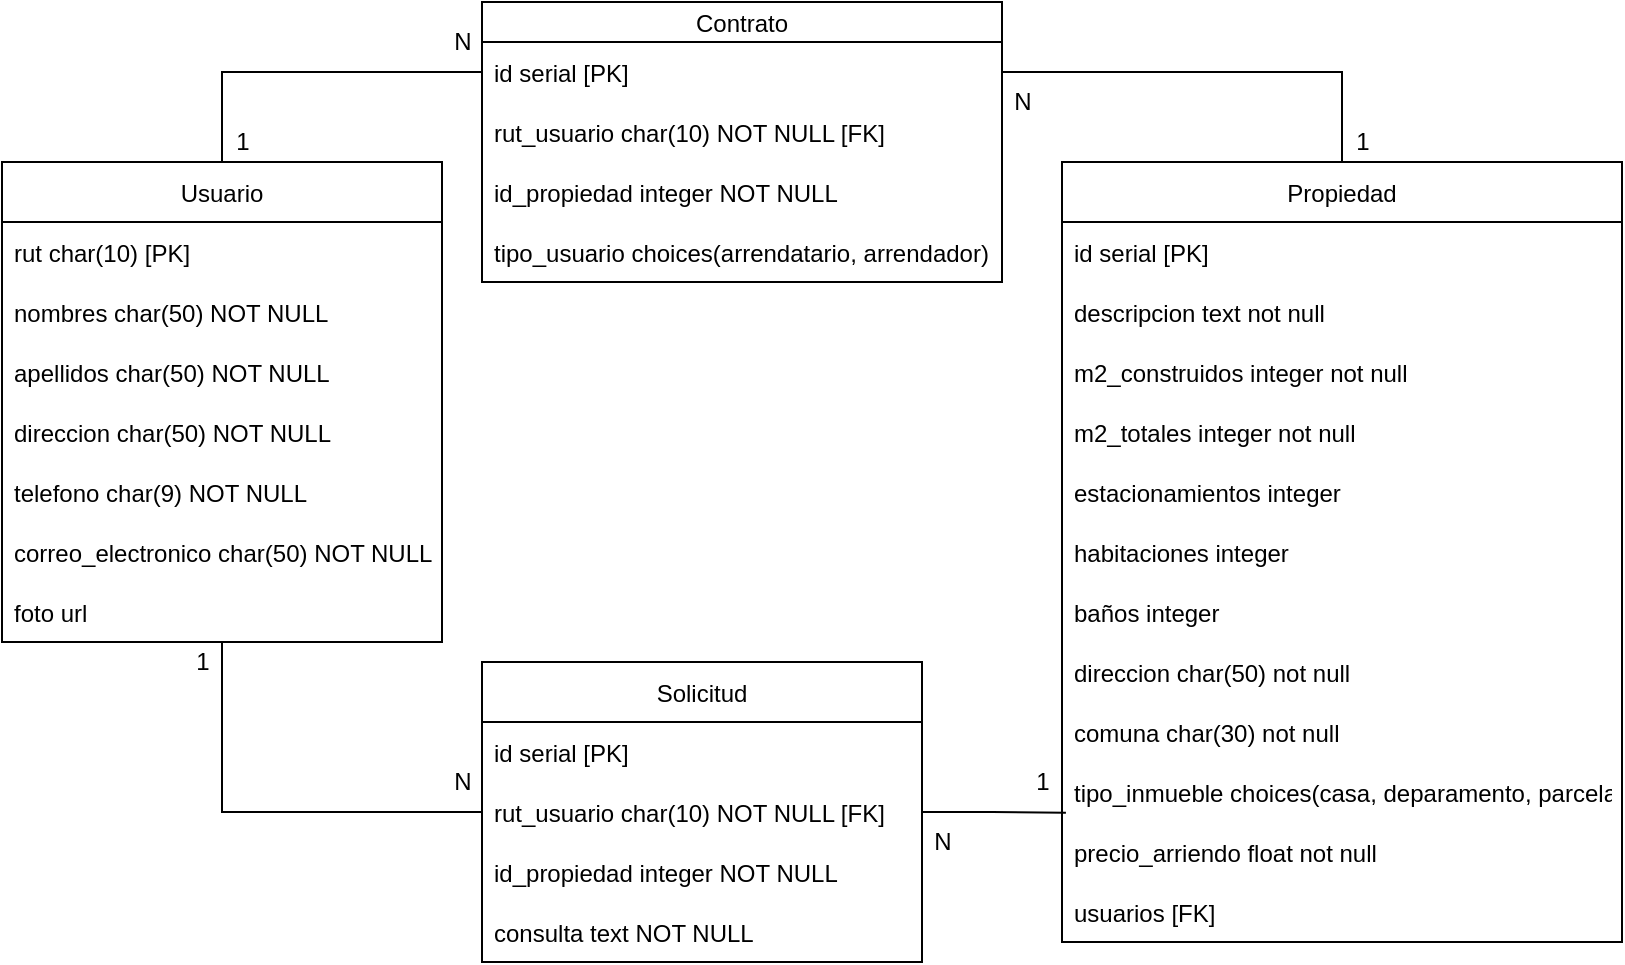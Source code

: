 <mxfile version="17.3.0" type="device"><diagram id="GYBQSM9PVziKJctwjofI" name="Page-1"><mxGraphModel dx="978" dy="517" grid="1" gridSize="10" guides="1" tooltips="1" connect="1" arrows="1" fold="1" page="1" pageScale="1" pageWidth="827" pageHeight="1169" math="0" shadow="0"><root><mxCell id="0"/><mxCell id="1" parent="0"/><mxCell id="w2LGsopAnWLRp3sKp4V--50" style="edgeStyle=orthogonalEdgeStyle;rounded=0;orthogonalLoop=1;jettySize=auto;html=1;entryX=0;entryY=0.5;entryDx=0;entryDy=0;endArrow=none;endFill=0;" edge="1" parent="1" source="w2LGsopAnWLRp3sKp4V--1" target="w2LGsopAnWLRp3sKp4V--29"><mxGeometry relative="1" as="geometry"/></mxCell><mxCell id="w2LGsopAnWLRp3sKp4V--51" style="edgeStyle=orthogonalEdgeStyle;rounded=0;orthogonalLoop=1;jettySize=auto;html=1;entryX=0;entryY=0.5;entryDx=0;entryDy=0;endArrow=none;endFill=0;" edge="1" parent="1" source="w2LGsopAnWLRp3sKp4V--1" target="w2LGsopAnWLRp3sKp4V--45"><mxGeometry relative="1" as="geometry"/></mxCell><mxCell id="w2LGsopAnWLRp3sKp4V--1" value="Usuario" style="swimlane;fontStyle=0;childLayout=stackLayout;horizontal=1;startSize=30;horizontalStack=0;resizeParent=1;resizeParentMax=0;resizeLast=0;collapsible=1;marginBottom=0;" vertex="1" parent="1"><mxGeometry x="10" y="210" width="220" height="240" as="geometry"/></mxCell><mxCell id="w2LGsopAnWLRp3sKp4V--2" value="rut char(10) [PK]" style="text;strokeColor=none;fillColor=none;align=left;verticalAlign=middle;spacingLeft=4;spacingRight=4;overflow=hidden;points=[[0,0.5],[1,0.5]];portConstraint=eastwest;rotatable=0;" vertex="1" parent="w2LGsopAnWLRp3sKp4V--1"><mxGeometry y="30" width="220" height="30" as="geometry"/></mxCell><mxCell id="w2LGsopAnWLRp3sKp4V--3" value="nombres char(50) NOT NULL" style="text;strokeColor=none;fillColor=none;align=left;verticalAlign=middle;spacingLeft=4;spacingRight=4;overflow=hidden;points=[[0,0.5],[1,0.5]];portConstraint=eastwest;rotatable=0;" vertex="1" parent="w2LGsopAnWLRp3sKp4V--1"><mxGeometry y="60" width="220" height="30" as="geometry"/></mxCell><mxCell id="w2LGsopAnWLRp3sKp4V--4" value="apellidos char(50) NOT NULL" style="text;strokeColor=none;fillColor=none;align=left;verticalAlign=middle;spacingLeft=4;spacingRight=4;overflow=hidden;points=[[0,0.5],[1,0.5]];portConstraint=eastwest;rotatable=0;" vertex="1" parent="w2LGsopAnWLRp3sKp4V--1"><mxGeometry y="90" width="220" height="30" as="geometry"/></mxCell><mxCell id="w2LGsopAnWLRp3sKp4V--10" value="direccion char(50) NOT NULL" style="text;strokeColor=none;fillColor=none;align=left;verticalAlign=middle;spacingLeft=4;spacingRight=4;overflow=hidden;points=[[0,0.5],[1,0.5]];portConstraint=eastwest;rotatable=0;" vertex="1" parent="w2LGsopAnWLRp3sKp4V--1"><mxGeometry y="120" width="220" height="30" as="geometry"/></mxCell><mxCell id="w2LGsopAnWLRp3sKp4V--9" value=" telefono char(9) NOT NULL" style="text;strokeColor=none;fillColor=none;align=left;verticalAlign=middle;spacingLeft=4;spacingRight=4;overflow=hidden;points=[[0,0.5],[1,0.5]];portConstraint=eastwest;rotatable=0;" vertex="1" parent="w2LGsopAnWLRp3sKp4V--1"><mxGeometry y="150" width="220" height="30" as="geometry"/></mxCell><mxCell id="w2LGsopAnWLRp3sKp4V--8" value="correo_electronico  char(50) NOT NULL" style="text;strokeColor=none;fillColor=none;align=left;verticalAlign=middle;spacingLeft=4;spacingRight=4;overflow=hidden;points=[[0,0.5],[1,0.5]];portConstraint=eastwest;rotatable=0;" vertex="1" parent="w2LGsopAnWLRp3sKp4V--1"><mxGeometry y="180" width="220" height="30" as="geometry"/></mxCell><mxCell id="w2LGsopAnWLRp3sKp4V--27" value="foto url" style="text;strokeColor=none;fillColor=none;align=left;verticalAlign=middle;spacingLeft=4;spacingRight=4;overflow=hidden;points=[[0,0.5],[1,0.5]];portConstraint=eastwest;rotatable=0;" vertex="1" parent="w2LGsopAnWLRp3sKp4V--1"><mxGeometry y="210" width="220" height="30" as="geometry"/></mxCell><mxCell id="w2LGsopAnWLRp3sKp4V--52" style="edgeStyle=orthogonalEdgeStyle;rounded=0;orthogonalLoop=1;jettySize=auto;html=1;entryX=1;entryY=0.5;entryDx=0;entryDy=0;endArrow=none;endFill=0;" edge="1" parent="1" source="w2LGsopAnWLRp3sKp4V--11" target="w2LGsopAnWLRp3sKp4V--45"><mxGeometry relative="1" as="geometry"/></mxCell><mxCell id="w2LGsopAnWLRp3sKp4V--11" value="Propiedad" style="swimlane;fontStyle=0;childLayout=stackLayout;horizontal=1;startSize=30;horizontalStack=0;resizeParent=1;resizeParentMax=0;resizeLast=0;collapsible=1;marginBottom=0;" vertex="1" parent="1"><mxGeometry x="540" y="210" width="280" height="390" as="geometry"/></mxCell><mxCell id="w2LGsopAnWLRp3sKp4V--12" value="id serial [PK]" style="text;strokeColor=none;fillColor=none;align=left;verticalAlign=middle;spacingLeft=4;spacingRight=4;overflow=hidden;points=[[0,0.5],[1,0.5]];portConstraint=eastwest;rotatable=0;" vertex="1" parent="w2LGsopAnWLRp3sKp4V--11"><mxGeometry y="30" width="280" height="30" as="geometry"/></mxCell><mxCell id="w2LGsopAnWLRp3sKp4V--13" value="descripcion text not null" style="text;strokeColor=none;fillColor=none;align=left;verticalAlign=middle;spacingLeft=4;spacingRight=4;overflow=hidden;points=[[0,0.5],[1,0.5]];portConstraint=eastwest;rotatable=0;" vertex="1" parent="w2LGsopAnWLRp3sKp4V--11"><mxGeometry y="60" width="280" height="30" as="geometry"/></mxCell><mxCell id="w2LGsopAnWLRp3sKp4V--14" value="m2_construidos integer not null" style="text;strokeColor=none;fillColor=none;align=left;verticalAlign=middle;spacingLeft=4;spacingRight=4;overflow=hidden;points=[[0,0.5],[1,0.5]];portConstraint=eastwest;rotatable=0;" vertex="1" parent="w2LGsopAnWLRp3sKp4V--11"><mxGeometry y="90" width="280" height="30" as="geometry"/></mxCell><mxCell id="w2LGsopAnWLRp3sKp4V--15" value="m2_totales integer not null" style="text;strokeColor=none;fillColor=none;align=left;verticalAlign=middle;spacingLeft=4;spacingRight=4;overflow=hidden;points=[[0,0.5],[1,0.5]];portConstraint=eastwest;rotatable=0;" vertex="1" parent="w2LGsopAnWLRp3sKp4V--11"><mxGeometry y="120" width="280" height="30" as="geometry"/></mxCell><mxCell id="w2LGsopAnWLRp3sKp4V--16" value="estacionamientos integer" style="text;strokeColor=none;fillColor=none;align=left;verticalAlign=middle;spacingLeft=4;spacingRight=4;overflow=hidden;points=[[0,0.5],[1,0.5]];portConstraint=eastwest;rotatable=0;" vertex="1" parent="w2LGsopAnWLRp3sKp4V--11"><mxGeometry y="150" width="280" height="30" as="geometry"/></mxCell><mxCell id="w2LGsopAnWLRp3sKp4V--17" value="habitaciones integer" style="text;strokeColor=none;fillColor=none;align=left;verticalAlign=middle;spacingLeft=4;spacingRight=4;overflow=hidden;points=[[0,0.5],[1,0.5]];portConstraint=eastwest;rotatable=0;" vertex="1" parent="w2LGsopAnWLRp3sKp4V--11"><mxGeometry y="180" width="280" height="30" as="geometry"/></mxCell><mxCell id="w2LGsopAnWLRp3sKp4V--18" value="baños integer" style="text;strokeColor=none;fillColor=none;align=left;verticalAlign=middle;spacingLeft=4;spacingRight=4;overflow=hidden;points=[[0,0.5],[1,0.5]];portConstraint=eastwest;rotatable=0;" vertex="1" parent="w2LGsopAnWLRp3sKp4V--11"><mxGeometry y="210" width="280" height="30" as="geometry"/></mxCell><mxCell id="w2LGsopAnWLRp3sKp4V--19" value="direccion char(50) not null" style="text;strokeColor=none;fillColor=none;align=left;verticalAlign=middle;spacingLeft=4;spacingRight=4;overflow=hidden;points=[[0,0.5],[1,0.5]];portConstraint=eastwest;rotatable=0;" vertex="1" parent="w2LGsopAnWLRp3sKp4V--11"><mxGeometry y="240" width="280" height="30" as="geometry"/></mxCell><mxCell id="w2LGsopAnWLRp3sKp4V--21" value="comuna char(30) not null" style="text;strokeColor=none;fillColor=none;align=left;verticalAlign=middle;spacingLeft=4;spacingRight=4;overflow=hidden;points=[[0,0.5],[1,0.5]];portConstraint=eastwest;rotatable=0;" vertex="1" parent="w2LGsopAnWLRp3sKp4V--11"><mxGeometry y="270" width="280" height="30" as="geometry"/></mxCell><mxCell id="w2LGsopAnWLRp3sKp4V--20" value="tipo_inmueble choices(casa, deparamento, parcela)" style="text;strokeColor=none;fillColor=none;align=left;verticalAlign=middle;spacingLeft=4;spacingRight=4;overflow=hidden;points=[[0,0.5],[1,0.5]];portConstraint=eastwest;rotatable=0;" vertex="1" parent="w2LGsopAnWLRp3sKp4V--11"><mxGeometry y="300" width="280" height="30" as="geometry"/></mxCell><mxCell id="w2LGsopAnWLRp3sKp4V--22" value="precio_arriendo float not null" style="text;strokeColor=none;fillColor=none;align=left;verticalAlign=middle;spacingLeft=4;spacingRight=4;overflow=hidden;points=[[0,0.5],[1,0.5]];portConstraint=eastwest;rotatable=0;" vertex="1" parent="w2LGsopAnWLRp3sKp4V--11"><mxGeometry y="330" width="280" height="30" as="geometry"/></mxCell><mxCell id="w2LGsopAnWLRp3sKp4V--23" value="usuarios [FK]" style="text;strokeColor=none;fillColor=none;align=left;verticalAlign=middle;spacingLeft=4;spacingRight=4;overflow=hidden;points=[[0,0.5],[1,0.5]];portConstraint=eastwest;rotatable=0;" vertex="1" parent="w2LGsopAnWLRp3sKp4V--11"><mxGeometry y="360" width="280" height="30" as="geometry"/></mxCell><mxCell id="w2LGsopAnWLRp3sKp4V--25" value="N" style="text;html=1;align=center;verticalAlign=middle;resizable=0;points=[];autosize=1;strokeColor=none;fillColor=none;" vertex="1" parent="1"><mxGeometry x="230" y="140" width="20" height="20" as="geometry"/></mxCell><mxCell id="w2LGsopAnWLRp3sKp4V--26" value="N" style="text;html=1;align=center;verticalAlign=middle;resizable=0;points=[];autosize=1;strokeColor=none;fillColor=none;" vertex="1" parent="1"><mxGeometry x="510" y="170" width="20" height="20" as="geometry"/></mxCell><mxCell id="w2LGsopAnWLRp3sKp4V--53" style="edgeStyle=orthogonalEdgeStyle;rounded=0;orthogonalLoop=1;jettySize=auto;html=1;entryX=0.007;entryY=0.846;entryDx=0;entryDy=0;endArrow=none;endFill=0;entryPerimeter=0;" edge="1" parent="1" source="w2LGsopAnWLRp3sKp4V--28" target="w2LGsopAnWLRp3sKp4V--20"><mxGeometry relative="1" as="geometry"/></mxCell><mxCell id="w2LGsopAnWLRp3sKp4V--28" value="Solicitud" style="swimlane;fontStyle=0;childLayout=stackLayout;horizontal=1;startSize=30;horizontalStack=0;resizeParent=1;resizeParentMax=0;resizeLast=0;collapsible=1;marginBottom=0;" vertex="1" parent="1"><mxGeometry x="250" y="460" width="220" height="150" as="geometry"/></mxCell><mxCell id="w2LGsopAnWLRp3sKp4V--37" value="id serial [PK]" style="text;strokeColor=none;fillColor=none;align=left;verticalAlign=middle;spacingLeft=4;spacingRight=4;overflow=hidden;points=[[0,0.5],[1,0.5]];portConstraint=eastwest;rotatable=0;" vertex="1" parent="w2LGsopAnWLRp3sKp4V--28"><mxGeometry y="30" width="220" height="30" as="geometry"/></mxCell><mxCell id="w2LGsopAnWLRp3sKp4V--29" value="rut_usuario char(10) NOT NULL [FK]" style="text;strokeColor=none;fillColor=none;align=left;verticalAlign=middle;spacingLeft=4;spacingRight=4;overflow=hidden;points=[[0,0.5],[1,0.5]];portConstraint=eastwest;rotatable=0;" vertex="1" parent="w2LGsopAnWLRp3sKp4V--28"><mxGeometry y="60" width="220" height="30" as="geometry"/></mxCell><mxCell id="w2LGsopAnWLRp3sKp4V--30" value="id_propiedad integer NOT NULL" style="text;strokeColor=none;fillColor=none;align=left;verticalAlign=middle;spacingLeft=4;spacingRight=4;overflow=hidden;points=[[0,0.5],[1,0.5]];portConstraint=eastwest;rotatable=0;" vertex="1" parent="w2LGsopAnWLRp3sKp4V--28"><mxGeometry y="90" width="220" height="30" as="geometry"/></mxCell><mxCell id="w2LGsopAnWLRp3sKp4V--36" value="consulta text NOT NULL" style="text;strokeColor=none;fillColor=none;align=left;verticalAlign=middle;spacingLeft=4;spacingRight=4;overflow=hidden;points=[[0,0.5],[1,0.5]];portConstraint=eastwest;rotatable=0;" vertex="1" parent="w2LGsopAnWLRp3sKp4V--28"><mxGeometry y="120" width="220" height="30" as="geometry"/></mxCell><mxCell id="w2LGsopAnWLRp3sKp4V--40" value="N" style="text;html=1;align=center;verticalAlign=middle;resizable=0;points=[];autosize=1;strokeColor=none;fillColor=none;" vertex="1" parent="1"><mxGeometry x="230" y="510" width="20" height="20" as="geometry"/></mxCell><mxCell id="w2LGsopAnWLRp3sKp4V--41" value="1" style="text;html=1;align=center;verticalAlign=middle;resizable=0;points=[];autosize=1;strokeColor=none;fillColor=none;" vertex="1" parent="1"><mxGeometry x="100" y="450" width="20" height="20" as="geometry"/></mxCell><mxCell id="w2LGsopAnWLRp3sKp4V--44" value="Contrato" style="swimlane;fontStyle=0;childLayout=stackLayout;horizontal=1;startSize=20;horizontalStack=0;resizeParent=1;resizeParentMax=0;resizeLast=0;collapsible=1;marginBottom=0;" vertex="1" parent="1"><mxGeometry x="250" y="130" width="260" height="140" as="geometry"/></mxCell><mxCell id="w2LGsopAnWLRp3sKp4V--45" value="id serial [PK]" style="text;strokeColor=none;fillColor=none;align=left;verticalAlign=middle;spacingLeft=4;spacingRight=4;overflow=hidden;points=[[0,0.5],[1,0.5]];portConstraint=eastwest;rotatable=0;" vertex="1" parent="w2LGsopAnWLRp3sKp4V--44"><mxGeometry y="20" width="260" height="30" as="geometry"/></mxCell><mxCell id="w2LGsopAnWLRp3sKp4V--46" value="rut_usuario char(10) NOT NULL [FK]" style="text;strokeColor=none;fillColor=none;align=left;verticalAlign=middle;spacingLeft=4;spacingRight=4;overflow=hidden;points=[[0,0.5],[1,0.5]];portConstraint=eastwest;rotatable=0;" vertex="1" parent="w2LGsopAnWLRp3sKp4V--44"><mxGeometry y="50" width="260" height="30" as="geometry"/></mxCell><mxCell id="w2LGsopAnWLRp3sKp4V--47" value="id_propiedad integer NOT NULL" style="text;strokeColor=none;fillColor=none;align=left;verticalAlign=middle;spacingLeft=4;spacingRight=4;overflow=hidden;points=[[0,0.5],[1,0.5]];portConstraint=eastwest;rotatable=0;" vertex="1" parent="w2LGsopAnWLRp3sKp4V--44"><mxGeometry y="80" width="260" height="30" as="geometry"/></mxCell><mxCell id="w2LGsopAnWLRp3sKp4V--48" value="tipo_usuario choices(arrendatario, arrendador)" style="text;strokeColor=none;fillColor=none;align=left;verticalAlign=middle;spacingLeft=4;spacingRight=4;overflow=hidden;points=[[0,0.5],[1,0.5]];portConstraint=eastwest;rotatable=0;" vertex="1" parent="w2LGsopAnWLRp3sKp4V--44"><mxGeometry y="110" width="260" height="30" as="geometry"/></mxCell><mxCell id="w2LGsopAnWLRp3sKp4V--55" value="N" style="text;html=1;align=center;verticalAlign=middle;resizable=0;points=[];autosize=1;strokeColor=none;fillColor=none;" vertex="1" parent="1"><mxGeometry x="470" y="540" width="20" height="20" as="geometry"/></mxCell><mxCell id="w2LGsopAnWLRp3sKp4V--56" value="1" style="text;html=1;align=center;verticalAlign=middle;resizable=0;points=[];autosize=1;strokeColor=none;fillColor=none;" vertex="1" parent="1"><mxGeometry x="120" y="190" width="20" height="20" as="geometry"/></mxCell><mxCell id="w2LGsopAnWLRp3sKp4V--57" value="1" style="text;html=1;align=center;verticalAlign=middle;resizable=0;points=[];autosize=1;strokeColor=none;fillColor=none;" vertex="1" parent="1"><mxGeometry x="680" y="190" width="20" height="20" as="geometry"/></mxCell><mxCell id="w2LGsopAnWLRp3sKp4V--58" value="1" style="text;html=1;align=center;verticalAlign=middle;resizable=0;points=[];autosize=1;strokeColor=none;fillColor=none;" vertex="1" parent="1"><mxGeometry x="520" y="510" width="20" height="20" as="geometry"/></mxCell></root></mxGraphModel></diagram></mxfile>